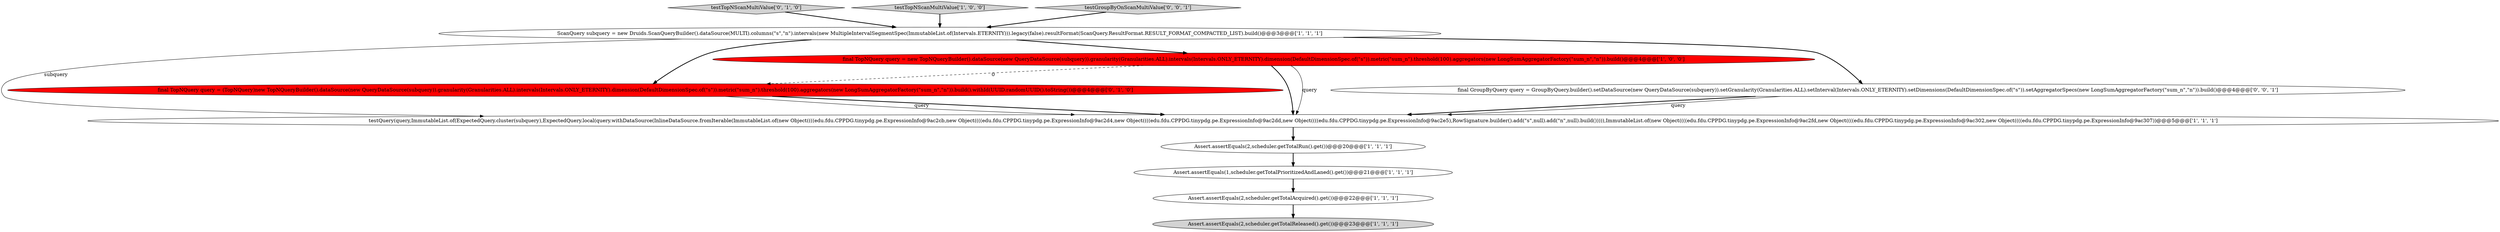 digraph {
1 [style = filled, label = "ScanQuery subquery = new Druids.ScanQueryBuilder().dataSource(MULTI).columns(\"s\",\"n\").intervals(new MultipleIntervalSegmentSpec(ImmutableList.of(Intervals.ETERNITY))).legacy(false).resultFormat(ScanQuery.ResultFormat.RESULT_FORMAT_COMPACTED_LIST).build()@@@3@@@['1', '1', '1']", fillcolor = white, shape = ellipse image = "AAA0AAABBB1BBB"];
7 [style = filled, label = "Assert.assertEquals(2,scheduler.getTotalAcquired().get())@@@22@@@['1', '1', '1']", fillcolor = white, shape = ellipse image = "AAA0AAABBB1BBB"];
8 [style = filled, label = "testTopNScanMultiValue['0', '1', '0']", fillcolor = lightgray, shape = diamond image = "AAA0AAABBB2BBB"];
4 [style = filled, label = "Assert.assertEquals(2,scheduler.getTotalReleased().get())@@@23@@@['1', '1', '1']", fillcolor = lightgray, shape = ellipse image = "AAA0AAABBB1BBB"];
9 [style = filled, label = "final TopNQuery query = (TopNQuery)new TopNQueryBuilder().dataSource(new QueryDataSource(subquery)).granularity(Granularities.ALL).intervals(Intervals.ONLY_ETERNITY).dimension(DefaultDimensionSpec.of(\"s\")).metric(\"sum_n\").threshold(100).aggregators(new LongSumAggregatorFactory(\"sum_n\",\"n\")).build().withId(UUID.randomUUID().toString())@@@4@@@['0', '1', '0']", fillcolor = red, shape = ellipse image = "AAA1AAABBB2BBB"];
10 [style = filled, label = "final GroupByQuery query = GroupByQuery.builder().setDataSource(new QueryDataSource(subquery)).setGranularity(Granularities.ALL).setInterval(Intervals.ONLY_ETERNITY).setDimensions(DefaultDimensionSpec.of(\"s\")).setAggregatorSpecs(new LongSumAggregatorFactory(\"sum_n\",\"n\")).build()@@@4@@@['0', '0', '1']", fillcolor = white, shape = ellipse image = "AAA0AAABBB3BBB"];
2 [style = filled, label = "testQuery(query,ImmutableList.of(ExpectedQuery.cluster(subquery),ExpectedQuery.local(query.withDataSource(InlineDataSource.fromIterable(ImmutableList.of(new Object((((edu.fdu.CPPDG.tinypdg.pe.ExpressionInfo@9ac2cb,new Object((((edu.fdu.CPPDG.tinypdg.pe.ExpressionInfo@9ac2d4,new Object((((edu.fdu.CPPDG.tinypdg.pe.ExpressionInfo@9ac2dd,new Object((((edu.fdu.CPPDG.tinypdg.pe.ExpressionInfo@9ac2e5),RowSignature.builder().add(\"s\",null).add(\"n\",null).build())))),ImmutableList.of(new Object((((edu.fdu.CPPDG.tinypdg.pe.ExpressionInfo@9ac2fd,new Object((((edu.fdu.CPPDG.tinypdg.pe.ExpressionInfo@9ac302,new Object((((edu.fdu.CPPDG.tinypdg.pe.ExpressionInfo@9ac307))@@@5@@@['1', '1', '1']", fillcolor = white, shape = ellipse image = "AAA0AAABBB1BBB"];
0 [style = filled, label = "Assert.assertEquals(1,scheduler.getTotalPrioritizedAndLaned().get())@@@21@@@['1', '1', '1']", fillcolor = white, shape = ellipse image = "AAA0AAABBB1BBB"];
5 [style = filled, label = "testTopNScanMultiValue['1', '0', '0']", fillcolor = lightgray, shape = diamond image = "AAA0AAABBB1BBB"];
3 [style = filled, label = "Assert.assertEquals(2,scheduler.getTotalRun().get())@@@20@@@['1', '1', '1']", fillcolor = white, shape = ellipse image = "AAA0AAABBB1BBB"];
6 [style = filled, label = "final TopNQuery query = new TopNQueryBuilder().dataSource(new QueryDataSource(subquery)).granularity(Granularities.ALL).intervals(Intervals.ONLY_ETERNITY).dimension(DefaultDimensionSpec.of(\"s\")).metric(\"sum_n\").threshold(100).aggregators(new LongSumAggregatorFactory(\"sum_n\",\"n\")).build()@@@4@@@['1', '0', '0']", fillcolor = red, shape = ellipse image = "AAA1AAABBB1BBB"];
11 [style = filled, label = "testGroupByOnScanMultiValue['0', '0', '1']", fillcolor = lightgray, shape = diamond image = "AAA0AAABBB3BBB"];
8->1 [style = bold, label=""];
5->1 [style = bold, label=""];
1->2 [style = solid, label="subquery"];
10->2 [style = bold, label=""];
1->9 [style = bold, label=""];
6->2 [style = solid, label="query"];
1->6 [style = bold, label=""];
7->4 [style = bold, label=""];
6->9 [style = dashed, label="0"];
1->10 [style = bold, label=""];
9->2 [style = bold, label=""];
11->1 [style = bold, label=""];
10->2 [style = solid, label="query"];
3->0 [style = bold, label=""];
2->3 [style = bold, label=""];
0->7 [style = bold, label=""];
6->2 [style = bold, label=""];
9->2 [style = solid, label="query"];
}
